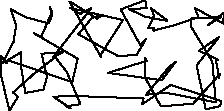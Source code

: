 unitsize(0.001cm);
draw((1380,939)--(1286,525));
draw((1286,525)--(161,906));
draw((161,906)--(123,862));
draw((123,862)--(22,987));
draw((22,987)--(19,674));
draw((19,674)--(178,24));
draw((178,24)--(327,265));
draw((327,265)--(241,341));
draw((241,341)--(611,673));
draw((611,673)--(984,965));
draw((984,965)--(1187,706));
draw((1187,706)--(1429,134));
draw((1429,134)--(1178,100));
draw((1178,100)--(1256,61));
draw((1256,61)--(953,268));
draw((953,268)--(1323,280));
draw((1323,280)--(2542,236));
draw((2542,236)--(2519,135));
draw((2519,135)--(3022,474));
draw((3022,474)--(3913,192));
draw((3913,192)--(3893,102));
draw((3893,102)--(3640,43));
draw((3640,43)--(3479,821));
draw((3479,821)--(3874,1318));
draw((3874,1318)--(3520,1079));
draw((3520,1079)--(3854,923));
draw((3854,923)--(3822,899));
draw((3822,899)--(3875,598));
draw((3875,598)--(3888,666));
draw((3888,666)--(3416,143));
draw((3416,143)--(2848,96));
draw((2848,96)--(2573,599));
draw((2573,599)--(2574,946));
draw((2574,946)--(2599,901));
draw((2599,901)--(1917,687));
draw((1917,687)--(2863,558));
draw((2863,558)--(3113,885));
draw((3113,885)--(2991,792));
draw((2991,792)--(2588,302));
draw((2588,302)--(2936,337));
draw((2936,337)--(3815,169));
draw((3815,169)--(3756,882));
draw((3756,882)--(3384,1498));
draw((3384,1498)--(3373,1646));
draw((3373,1646)--(3911,1673));
draw((3911,1673)--(3683,1533));
draw((3683,1533)--(3955,1743));
draw((3955,1743)--(3950,1558));
draw((3950,1558)--(3447,1830));
draw((3447,1830)--(3510,1671));
draw((3510,1671)--(3085,1528));
draw((3085,1528)--(2716,1432));
draw((2716,1432)--(2721,1482));
draw((2721,1482)--(2628,1479));
draw((2628,1479)--(2728,1698));
draw((2728,1698)--(2678,1825));
draw((2678,1825)--(2945,1622));
draw((2945,1622)--(2961,1605));
draw((2961,1605)--(2576,1676));
draw((2576,1676)--(2290,1810));
draw((2290,1810)--(2597,1830));
draw((2597,1830)--(2573,1969));
draw((2573,1969)--(2139,1806));
draw((2139,1806)--(2482,1183));
draw((2482,1183)--(2586,1286));
draw((2586,1286)--(2421,1007));
draw((2421,1007)--(2097,981));
draw((2097,981)--(1393,1368));
draw((1393,1368)--(1625,1651));
draw((1625,1651)--(1807,1711));
draw((1807,1711)--(1724,1642));
draw((1724,1642)--(1247,1945));
draw((1247,1945)--(1234,1946));
draw((1234,1946)--(1795,962));
draw((1795,962)--(1787,1009));
draw((1787,1009)--(2178,1619));
draw((2178,1619)--(1251,1832));
draw((1251,1832)--(1424,1728));
draw((1424,1728)--(1621,1830));
draw((1621,1830)--(938,955));
draw((938,955)--(1115,1052));
draw((1115,1052)--(742,1025));
draw((742,1025)--(839,620));
draw((839,620)--(776,392));
draw((776,392)--(457,334));
draw((457,334)--(376,825));
draw((376,825)--(378,1048));
draw((378,1048)--(53,857));
draw((53,857)--(252,1240));
draw((252,1240)--(274,1420));
draw((274,1420)--(298,1513));
draw((298,1513)--(198,1810));
draw((198,1810)--(463,1670));
draw((463,1670)--(872,1559));
draw((872,1559)--(928,1700));
draw((928,1700)--(890,1846));
draw((890,1846)--(929,1766));
draw((929,1766)--(738,1325));
draw((738,1325)--(611,1384));
draw((611,1384)--(1380,939));
